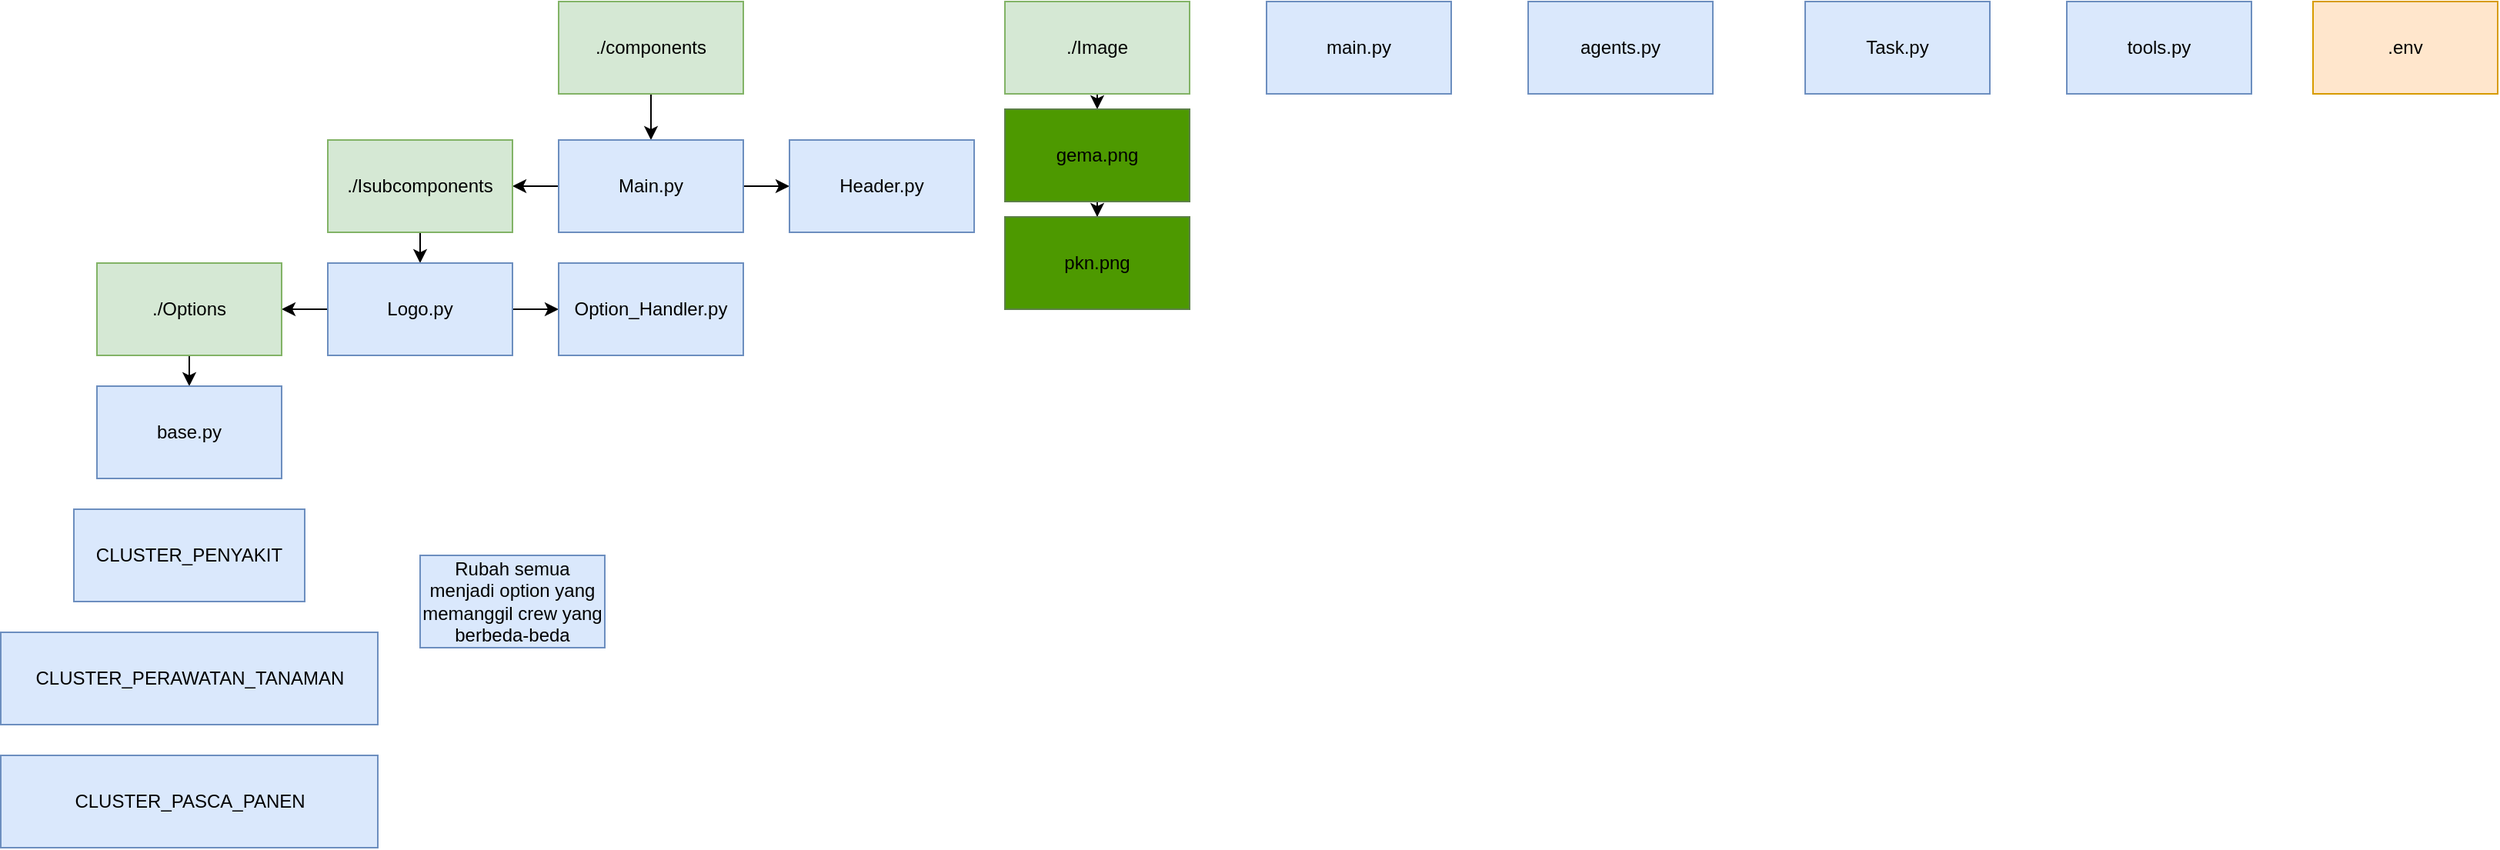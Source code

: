 <mxfile version="24.2.5" type="device">
  <diagram name="Page-1" id="oiOaI_0dRS__atQ8a5np">
    <mxGraphModel dx="2067" dy="621" grid="1" gridSize="10" guides="1" tooltips="1" connect="1" arrows="1" fold="1" page="1" pageScale="1" pageWidth="850" pageHeight="1100" math="0" shadow="0">
      <root>
        <mxCell id="0" />
        <mxCell id="1" parent="0" />
        <mxCell id="tuG-mleJZ4_QGVe2Ncl6-1" value="agents.py" style="rounded=0;whiteSpace=wrap;html=1;fillColor=#dae8fc;strokeColor=#6c8ebf;" parent="1" vertex="1">
          <mxGeometry x="230" y="240" width="120" height="60" as="geometry" />
        </mxCell>
        <mxCell id="tuG-mleJZ4_QGVe2Ncl6-2" value="Task.py" style="rounded=0;whiteSpace=wrap;html=1;fillColor=#dae8fc;strokeColor=#6c8ebf;" parent="1" vertex="1">
          <mxGeometry x="410" y="240" width="120" height="60" as="geometry" />
        </mxCell>
        <mxCell id="3qdrBuiTblNXdjQWvlDz-1" value="tools.py" style="rounded=0;whiteSpace=wrap;html=1;fillColor=#dae8fc;strokeColor=#6c8ebf;" vertex="1" parent="1">
          <mxGeometry x="580" y="240" width="120" height="60" as="geometry" />
        </mxCell>
        <mxCell id="3qdrBuiTblNXdjQWvlDz-2" value="main.py" style="rounded=0;whiteSpace=wrap;html=1;fillColor=#dae8fc;strokeColor=#6c8ebf;" vertex="1" parent="1">
          <mxGeometry x="60" y="240" width="120" height="60" as="geometry" />
        </mxCell>
        <mxCell id="3qdrBuiTblNXdjQWvlDz-21" style="edgeStyle=orthogonalEdgeStyle;rounded=0;orthogonalLoop=1;jettySize=auto;html=1;exitX=0.5;exitY=1;exitDx=0;exitDy=0;entryX=0.5;entryY=0;entryDx=0;entryDy=0;" edge="1" parent="1" source="3qdrBuiTblNXdjQWvlDz-3" target="3qdrBuiTblNXdjQWvlDz-6">
          <mxGeometry relative="1" as="geometry" />
        </mxCell>
        <mxCell id="3qdrBuiTblNXdjQWvlDz-3" value="./Image" style="rounded=0;whiteSpace=wrap;html=1;fillColor=#d5e8d4;strokeColor=#82b366;" vertex="1" parent="1">
          <mxGeometry x="-110" y="240" width="120" height="60" as="geometry" />
        </mxCell>
        <mxCell id="3qdrBuiTblNXdjQWvlDz-5" value=".env" style="rounded=0;whiteSpace=wrap;html=1;fillColor=#ffe6cc;strokeColor=#d79b00;" vertex="1" parent="1">
          <mxGeometry x="740" y="240" width="120" height="60" as="geometry" />
        </mxCell>
        <mxCell id="3qdrBuiTblNXdjQWvlDz-22" style="edgeStyle=orthogonalEdgeStyle;rounded=0;orthogonalLoop=1;jettySize=auto;html=1;exitX=0.5;exitY=1;exitDx=0;exitDy=0;" edge="1" parent="1" source="3qdrBuiTblNXdjQWvlDz-6" target="3qdrBuiTblNXdjQWvlDz-7">
          <mxGeometry relative="1" as="geometry" />
        </mxCell>
        <mxCell id="3qdrBuiTblNXdjQWvlDz-6" value="gema.png" style="rounded=0;whiteSpace=wrap;html=1;fillColor=#4D9900;strokeColor=#5C8048;" vertex="1" parent="1">
          <mxGeometry x="-110" y="310" width="120" height="60" as="geometry" />
        </mxCell>
        <mxCell id="3qdrBuiTblNXdjQWvlDz-7" value="pkn.png" style="rounded=0;whiteSpace=wrap;html=1;fillColor=#4D9900;strokeColor=#5C8048;" vertex="1" parent="1">
          <mxGeometry x="-110" y="380" width="120" height="60" as="geometry" />
        </mxCell>
        <mxCell id="3qdrBuiTblNXdjQWvlDz-18" style="edgeStyle=orthogonalEdgeStyle;rounded=0;orthogonalLoop=1;jettySize=auto;html=1;exitX=0.5;exitY=1;exitDx=0;exitDy=0;entryX=0.5;entryY=0;entryDx=0;entryDy=0;" edge="1" parent="1" source="3qdrBuiTblNXdjQWvlDz-8" target="3qdrBuiTblNXdjQWvlDz-9">
          <mxGeometry relative="1" as="geometry" />
        </mxCell>
        <mxCell id="3qdrBuiTblNXdjQWvlDz-8" value="./components" style="rounded=0;whiteSpace=wrap;html=1;fillColor=#d5e8d4;strokeColor=#82b366;" vertex="1" parent="1">
          <mxGeometry x="-400" y="240" width="120" height="60" as="geometry" />
        </mxCell>
        <mxCell id="3qdrBuiTblNXdjQWvlDz-19" style="edgeStyle=orthogonalEdgeStyle;rounded=0;orthogonalLoop=1;jettySize=auto;html=1;exitX=0;exitY=0.5;exitDx=0;exitDy=0;entryX=1;entryY=0.5;entryDx=0;entryDy=0;" edge="1" parent="1" source="3qdrBuiTblNXdjQWvlDz-9" target="3qdrBuiTblNXdjQWvlDz-11">
          <mxGeometry relative="1" as="geometry" />
        </mxCell>
        <mxCell id="3qdrBuiTblNXdjQWvlDz-20" style="edgeStyle=orthogonalEdgeStyle;rounded=0;orthogonalLoop=1;jettySize=auto;html=1;exitX=1;exitY=0.5;exitDx=0;exitDy=0;entryX=0;entryY=0.5;entryDx=0;entryDy=0;" edge="1" parent="1" source="3qdrBuiTblNXdjQWvlDz-9" target="3qdrBuiTblNXdjQWvlDz-10">
          <mxGeometry relative="1" as="geometry" />
        </mxCell>
        <mxCell id="3qdrBuiTblNXdjQWvlDz-9" value="Main.py" style="rounded=0;whiteSpace=wrap;html=1;fillColor=#dae8fc;strokeColor=#6c8ebf;" vertex="1" parent="1">
          <mxGeometry x="-400" y="330" width="120" height="60" as="geometry" />
        </mxCell>
        <mxCell id="3qdrBuiTblNXdjQWvlDz-10" value="Header.py" style="rounded=0;whiteSpace=wrap;html=1;fillColor=#dae8fc;strokeColor=#6c8ebf;" vertex="1" parent="1">
          <mxGeometry x="-250" y="330" width="120" height="60" as="geometry" />
        </mxCell>
        <mxCell id="3qdrBuiTblNXdjQWvlDz-15" style="edgeStyle=orthogonalEdgeStyle;rounded=0;orthogonalLoop=1;jettySize=auto;html=1;exitX=0.5;exitY=1;exitDx=0;exitDy=0;entryX=0.5;entryY=0;entryDx=0;entryDy=0;" edge="1" parent="1" source="3qdrBuiTblNXdjQWvlDz-11" target="3qdrBuiTblNXdjQWvlDz-12">
          <mxGeometry relative="1" as="geometry" />
        </mxCell>
        <mxCell id="3qdrBuiTblNXdjQWvlDz-11" value="./Isubcomponents" style="rounded=0;whiteSpace=wrap;html=1;fillColor=#d5e8d4;strokeColor=#82b366;" vertex="1" parent="1">
          <mxGeometry x="-550" y="330" width="120" height="60" as="geometry" />
        </mxCell>
        <mxCell id="3qdrBuiTblNXdjQWvlDz-16" style="edgeStyle=orthogonalEdgeStyle;rounded=0;orthogonalLoop=1;jettySize=auto;html=1;exitX=1;exitY=0.5;exitDx=0;exitDy=0;entryX=0;entryY=0.5;entryDx=0;entryDy=0;" edge="1" parent="1" source="3qdrBuiTblNXdjQWvlDz-12" target="3qdrBuiTblNXdjQWvlDz-13">
          <mxGeometry relative="1" as="geometry" />
        </mxCell>
        <mxCell id="3qdrBuiTblNXdjQWvlDz-17" style="edgeStyle=orthogonalEdgeStyle;rounded=0;orthogonalLoop=1;jettySize=auto;html=1;exitX=0;exitY=0.5;exitDx=0;exitDy=0;entryX=1;entryY=0.5;entryDx=0;entryDy=0;" edge="1" parent="1" source="3qdrBuiTblNXdjQWvlDz-12" target="3qdrBuiTblNXdjQWvlDz-14">
          <mxGeometry relative="1" as="geometry" />
        </mxCell>
        <mxCell id="3qdrBuiTblNXdjQWvlDz-12" value="Logo.py" style="rounded=0;whiteSpace=wrap;html=1;fillColor=#dae8fc;strokeColor=#6c8ebf;" vertex="1" parent="1">
          <mxGeometry x="-550" y="410" width="120" height="60" as="geometry" />
        </mxCell>
        <mxCell id="3qdrBuiTblNXdjQWvlDz-13" value="Option_Handler.py" style="rounded=0;whiteSpace=wrap;html=1;fillColor=#dae8fc;strokeColor=#6c8ebf;" vertex="1" parent="1">
          <mxGeometry x="-400" y="410" width="120" height="60" as="geometry" />
        </mxCell>
        <mxCell id="3qdrBuiTblNXdjQWvlDz-26" style="edgeStyle=orthogonalEdgeStyle;rounded=0;orthogonalLoop=1;jettySize=auto;html=1;exitX=0.5;exitY=1;exitDx=0;exitDy=0;entryX=0.5;entryY=0;entryDx=0;entryDy=0;" edge="1" parent="1" source="3qdrBuiTblNXdjQWvlDz-14" target="3qdrBuiTblNXdjQWvlDz-25">
          <mxGeometry relative="1" as="geometry" />
        </mxCell>
        <mxCell id="3qdrBuiTblNXdjQWvlDz-14" value="./Options" style="rounded=0;whiteSpace=wrap;html=1;fillColor=#d5e8d4;strokeColor=#82b366;" vertex="1" parent="1">
          <mxGeometry x="-700" y="410" width="120" height="60" as="geometry" />
        </mxCell>
        <mxCell id="3qdrBuiTblNXdjQWvlDz-25" value="base.py" style="rounded=0;whiteSpace=wrap;html=1;fillColor=#dae8fc;strokeColor=#6c8ebf;" vertex="1" parent="1">
          <mxGeometry x="-700" y="490" width="120" height="60" as="geometry" />
        </mxCell>
        <mxCell id="3qdrBuiTblNXdjQWvlDz-27" value="CLUSTER_PENYAKIT" style="rounded=0;whiteSpace=wrap;html=1;fillColor=#dae8fc;strokeColor=#6c8ebf;" vertex="1" parent="1">
          <mxGeometry x="-715" y="570" width="150" height="60" as="geometry" />
        </mxCell>
        <mxCell id="3qdrBuiTblNXdjQWvlDz-28" value="CLUSTER_PERAWATAN_TANAMAN" style="rounded=0;whiteSpace=wrap;html=1;fillColor=#dae8fc;strokeColor=#6c8ebf;" vertex="1" parent="1">
          <mxGeometry x="-762.5" y="650" width="245" height="60" as="geometry" />
        </mxCell>
        <mxCell id="3qdrBuiTblNXdjQWvlDz-29" value="CLUSTER_PASCA_PANEN" style="rounded=0;whiteSpace=wrap;html=1;fillColor=#dae8fc;strokeColor=#6c8ebf;" vertex="1" parent="1">
          <mxGeometry x="-762.5" y="730" width="245" height="60" as="geometry" />
        </mxCell>
        <mxCell id="3qdrBuiTblNXdjQWvlDz-30" value="Rubah semua menjadi option yang memanggil crew yang berbeda-beda" style="rounded=0;whiteSpace=wrap;html=1;fillColor=#dae8fc;strokeColor=#6c8ebf;" vertex="1" parent="1">
          <mxGeometry x="-490" y="600" width="120" height="60" as="geometry" />
        </mxCell>
      </root>
    </mxGraphModel>
  </diagram>
</mxfile>
